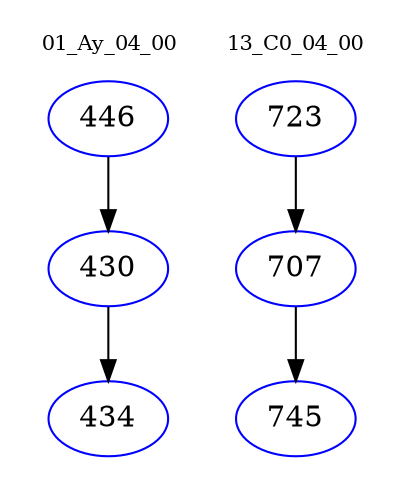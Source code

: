 digraph{
subgraph cluster_0 {
color = white
label = "01_Ay_04_00";
fontsize=10;
T0_446 [label="446", color="blue"]
T0_446 -> T0_430 [color="black"]
T0_430 [label="430", color="blue"]
T0_430 -> T0_434 [color="black"]
T0_434 [label="434", color="blue"]
}
subgraph cluster_1 {
color = white
label = "13_C0_04_00";
fontsize=10;
T1_723 [label="723", color="blue"]
T1_723 -> T1_707 [color="black"]
T1_707 [label="707", color="blue"]
T1_707 -> T1_745 [color="black"]
T1_745 [label="745", color="blue"]
}
}
